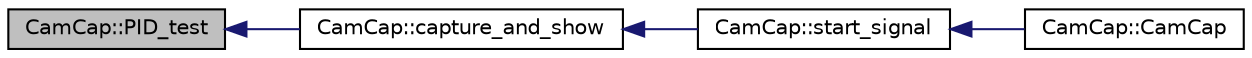 digraph "CamCap::PID_test"
{
 // INTERACTIVE_SVG=YES
  edge [fontname="Helvetica",fontsize="10",labelfontname="Helvetica",labelfontsize="10"];
  node [fontname="Helvetica",fontsize="10",shape=record];
  rankdir="LR";
  Node348 [label="CamCap::PID_test",height=0.2,width=0.4,color="black", fillcolor="grey75", style="filled", fontcolor="black"];
  Node348 -> Node349 [dir="back",color="midnightblue",fontsize="10",style="solid",fontname="Helvetica"];
  Node349 [label="CamCap::capture_and_show",height=0.2,width=0.4,color="black", fillcolor="white", style="filled",URL="$class_cam_cap.html#a87f384c5fec40a0ccfd7833347fec0df",tooltip="Captures camera frames and shows it in the interface. "];
  Node349 -> Node350 [dir="back",color="midnightblue",fontsize="10",style="solid",fontname="Helvetica"];
  Node350 [label="CamCap::start_signal",height=0.2,width=0.4,color="black", fillcolor="white", style="filled",URL="$class_cam_cap.html#ae676e6624dd821ad494a80e68a41e249",tooltip="Interface adjustments after &#39;start&#39; button is clicked. "];
  Node350 -> Node351 [dir="back",color="midnightblue",fontsize="10",style="solid",fontname="Helvetica"];
  Node351 [label="CamCap::CamCap",height=0.2,width=0.4,color="black", fillcolor="white", style="filled",URL="$class_cam_cap.html#afe0db98a5f72bc9b261dcb78e2840da6",tooltip="Constructor of a CamCap object. "];
}
